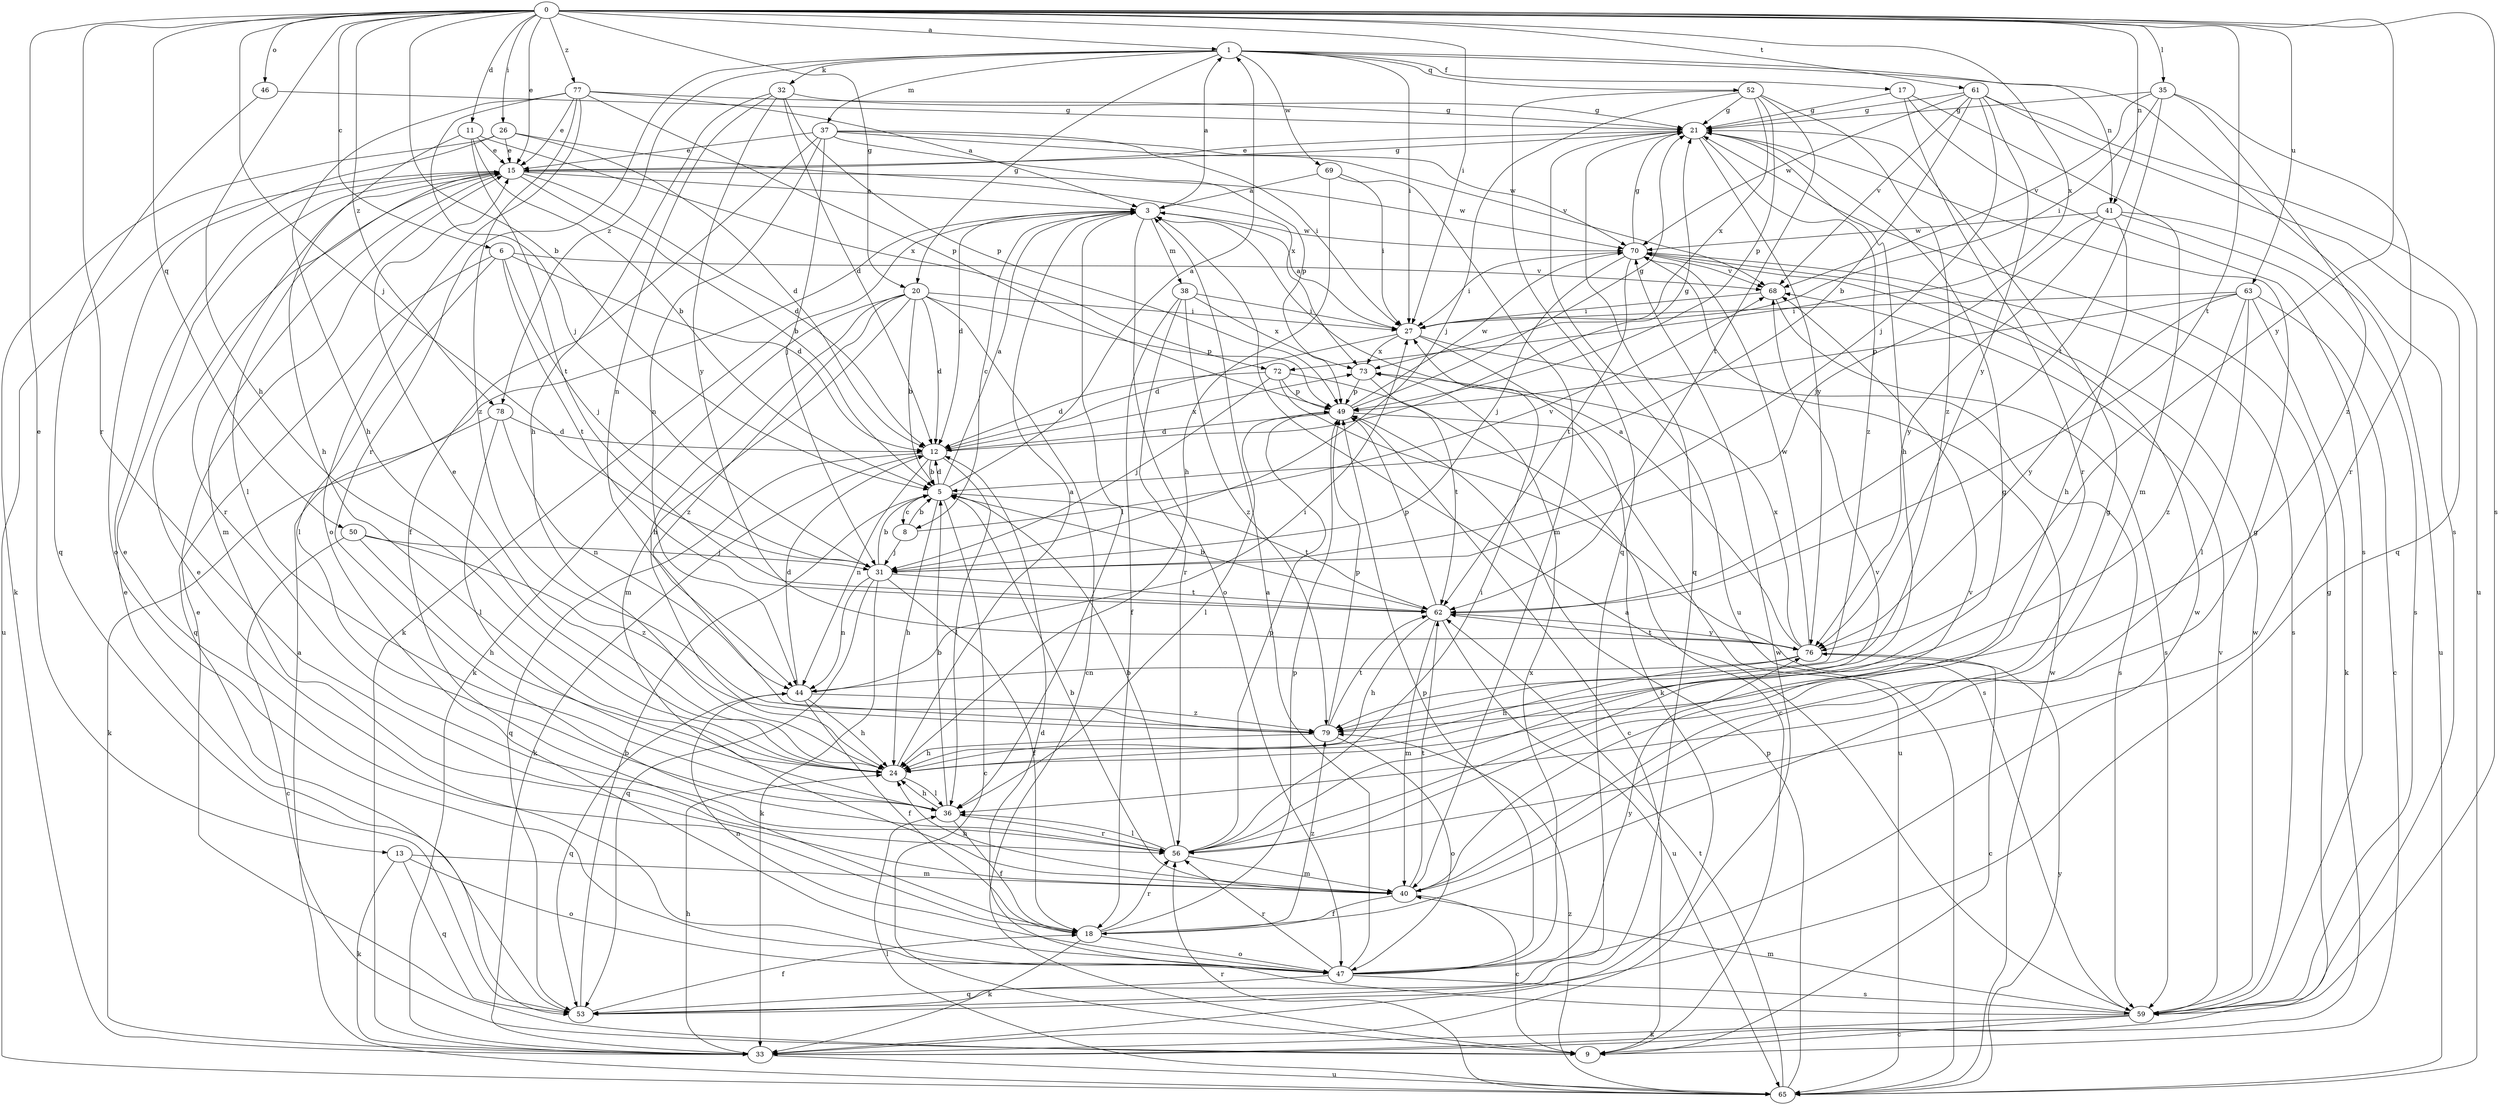 strict digraph  {
0;
1;
3;
5;
6;
8;
9;
11;
12;
13;
15;
17;
18;
20;
21;
24;
26;
27;
31;
32;
33;
35;
36;
37;
38;
40;
41;
44;
46;
47;
49;
50;
52;
53;
56;
59;
61;
62;
63;
65;
68;
69;
70;
72;
73;
76;
77;
78;
79;
0 -> 1  [label=a];
0 -> 5  [label=b];
0 -> 6  [label=c];
0 -> 11  [label=d];
0 -> 13  [label=e];
0 -> 15  [label=e];
0 -> 20  [label=g];
0 -> 24  [label=h];
0 -> 26  [label=i];
0 -> 27  [label=i];
0 -> 31  [label=j];
0 -> 35  [label=l];
0 -> 41  [label=n];
0 -> 46  [label=o];
0 -> 50  [label=q];
0 -> 56  [label=r];
0 -> 59  [label=s];
0 -> 61  [label=t];
0 -> 62  [label=t];
0 -> 63  [label=u];
0 -> 72  [label=x];
0 -> 76  [label=y];
0 -> 77  [label=z];
0 -> 78  [label=z];
1 -> 17  [label=f];
1 -> 20  [label=g];
1 -> 27  [label=i];
1 -> 32  [label=k];
1 -> 37  [label=m];
1 -> 41  [label=n];
1 -> 52  [label=q];
1 -> 56  [label=r];
1 -> 59  [label=s];
1 -> 69  [label=w];
1 -> 78  [label=z];
3 -> 1  [label=a];
3 -> 8  [label=c];
3 -> 12  [label=d];
3 -> 33  [label=k];
3 -> 36  [label=l];
3 -> 38  [label=m];
3 -> 47  [label=o];
3 -> 70  [label=w];
5 -> 1  [label=a];
5 -> 3  [label=a];
5 -> 8  [label=c];
5 -> 9  [label=c];
5 -> 12  [label=d];
5 -> 24  [label=h];
5 -> 62  [label=t];
6 -> 12  [label=d];
6 -> 31  [label=j];
6 -> 36  [label=l];
6 -> 53  [label=q];
6 -> 62  [label=t];
6 -> 68  [label=v];
8 -> 5  [label=b];
8 -> 31  [label=j];
8 -> 68  [label=v];
9 -> 15  [label=e];
11 -> 5  [label=b];
11 -> 15  [label=e];
11 -> 24  [label=h];
11 -> 62  [label=t];
11 -> 72  [label=x];
12 -> 5  [label=b];
12 -> 21  [label=g];
12 -> 33  [label=k];
12 -> 36  [label=l];
12 -> 44  [label=n];
12 -> 53  [label=q];
12 -> 73  [label=x];
13 -> 33  [label=k];
13 -> 40  [label=m];
13 -> 47  [label=o];
13 -> 53  [label=q];
15 -> 3  [label=a];
15 -> 5  [label=b];
15 -> 12  [label=d];
15 -> 21  [label=g];
15 -> 36  [label=l];
15 -> 40  [label=m];
15 -> 56  [label=r];
15 -> 65  [label=u];
15 -> 70  [label=w];
17 -> 21  [label=g];
17 -> 40  [label=m];
17 -> 56  [label=r];
17 -> 59  [label=s];
18 -> 15  [label=e];
18 -> 21  [label=g];
18 -> 33  [label=k];
18 -> 47  [label=o];
18 -> 49  [label=p];
18 -> 56  [label=r];
18 -> 79  [label=z];
20 -> 5  [label=b];
20 -> 9  [label=c];
20 -> 12  [label=d];
20 -> 24  [label=h];
20 -> 27  [label=i];
20 -> 33  [label=k];
20 -> 40  [label=m];
20 -> 49  [label=p];
20 -> 79  [label=z];
21 -> 15  [label=e];
21 -> 24  [label=h];
21 -> 53  [label=q];
21 -> 65  [label=u];
21 -> 76  [label=y];
21 -> 79  [label=z];
24 -> 3  [label=a];
24 -> 15  [label=e];
24 -> 36  [label=l];
26 -> 12  [label=d];
26 -> 15  [label=e];
26 -> 33  [label=k];
26 -> 47  [label=o];
26 -> 73  [label=x];
27 -> 3  [label=a];
27 -> 12  [label=d];
27 -> 33  [label=k];
27 -> 59  [label=s];
27 -> 73  [label=x];
31 -> 5  [label=b];
31 -> 18  [label=f];
31 -> 33  [label=k];
31 -> 44  [label=n];
31 -> 53  [label=q];
31 -> 62  [label=t];
32 -> 12  [label=d];
32 -> 21  [label=g];
32 -> 24  [label=h];
32 -> 44  [label=n];
32 -> 49  [label=p];
32 -> 76  [label=y];
33 -> 21  [label=g];
33 -> 24  [label=h];
33 -> 65  [label=u];
33 -> 70  [label=w];
35 -> 21  [label=g];
35 -> 27  [label=i];
35 -> 56  [label=r];
35 -> 62  [label=t];
35 -> 68  [label=v];
35 -> 79  [label=z];
36 -> 5  [label=b];
36 -> 18  [label=f];
36 -> 24  [label=h];
36 -> 56  [label=r];
37 -> 15  [label=e];
37 -> 18  [label=f];
37 -> 27  [label=i];
37 -> 31  [label=j];
37 -> 44  [label=n];
37 -> 49  [label=p];
37 -> 68  [label=v];
37 -> 70  [label=w];
38 -> 18  [label=f];
38 -> 27  [label=i];
38 -> 56  [label=r];
38 -> 73  [label=x];
38 -> 79  [label=z];
40 -> 5  [label=b];
40 -> 9  [label=c];
40 -> 18  [label=f];
40 -> 21  [label=g];
40 -> 24  [label=h];
40 -> 62  [label=t];
40 -> 68  [label=v];
41 -> 24  [label=h];
41 -> 31  [label=j];
41 -> 59  [label=s];
41 -> 65  [label=u];
41 -> 70  [label=w];
41 -> 76  [label=y];
44 -> 12  [label=d];
44 -> 18  [label=f];
44 -> 24  [label=h];
44 -> 27  [label=i];
44 -> 53  [label=q];
44 -> 79  [label=z];
46 -> 21  [label=g];
46 -> 53  [label=q];
47 -> 3  [label=a];
47 -> 15  [label=e];
47 -> 44  [label=n];
47 -> 49  [label=p];
47 -> 53  [label=q];
47 -> 56  [label=r];
47 -> 59  [label=s];
47 -> 70  [label=w];
47 -> 73  [label=x];
47 -> 76  [label=y];
49 -> 9  [label=c];
49 -> 12  [label=d];
49 -> 21  [label=g];
49 -> 36  [label=l];
49 -> 65  [label=u];
49 -> 70  [label=w];
50 -> 9  [label=c];
50 -> 24  [label=h];
50 -> 31  [label=j];
50 -> 79  [label=z];
52 -> 21  [label=g];
52 -> 31  [label=j];
52 -> 49  [label=p];
52 -> 53  [label=q];
52 -> 62  [label=t];
52 -> 73  [label=x];
52 -> 79  [label=z];
53 -> 5  [label=b];
53 -> 15  [label=e];
53 -> 18  [label=f];
56 -> 5  [label=b];
56 -> 21  [label=g];
56 -> 27  [label=i];
56 -> 36  [label=l];
56 -> 40  [label=m];
56 -> 49  [label=p];
56 -> 68  [label=v];
59 -> 3  [label=a];
59 -> 9  [label=c];
59 -> 12  [label=d];
59 -> 33  [label=k];
59 -> 40  [label=m];
59 -> 68  [label=v];
59 -> 70  [label=w];
61 -> 5  [label=b];
61 -> 21  [label=g];
61 -> 31  [label=j];
61 -> 53  [label=q];
61 -> 65  [label=u];
61 -> 68  [label=v];
61 -> 70  [label=w];
61 -> 76  [label=y];
62 -> 5  [label=b];
62 -> 24  [label=h];
62 -> 40  [label=m];
62 -> 49  [label=p];
62 -> 65  [label=u];
62 -> 76  [label=y];
63 -> 9  [label=c];
63 -> 27  [label=i];
63 -> 33  [label=k];
63 -> 36  [label=l];
63 -> 49  [label=p];
63 -> 76  [label=y];
63 -> 79  [label=z];
65 -> 3  [label=a];
65 -> 36  [label=l];
65 -> 49  [label=p];
65 -> 56  [label=r];
65 -> 62  [label=t];
65 -> 70  [label=w];
65 -> 76  [label=y];
65 -> 79  [label=z];
68 -> 27  [label=i];
68 -> 59  [label=s];
69 -> 3  [label=a];
69 -> 24  [label=h];
69 -> 27  [label=i];
69 -> 40  [label=m];
70 -> 21  [label=g];
70 -> 27  [label=i];
70 -> 31  [label=j];
70 -> 59  [label=s];
70 -> 62  [label=t];
70 -> 68  [label=v];
72 -> 9  [label=c];
72 -> 12  [label=d];
72 -> 31  [label=j];
72 -> 49  [label=p];
72 -> 59  [label=s];
73 -> 49  [label=p];
73 -> 62  [label=t];
76 -> 3  [label=a];
76 -> 9  [label=c];
76 -> 24  [label=h];
76 -> 44  [label=n];
76 -> 62  [label=t];
76 -> 70  [label=w];
76 -> 73  [label=x];
77 -> 3  [label=a];
77 -> 15  [label=e];
77 -> 21  [label=g];
77 -> 24  [label=h];
77 -> 31  [label=j];
77 -> 47  [label=o];
77 -> 49  [label=p];
77 -> 79  [label=z];
78 -> 12  [label=d];
78 -> 33  [label=k];
78 -> 36  [label=l];
78 -> 44  [label=n];
79 -> 24  [label=h];
79 -> 47  [label=o];
79 -> 49  [label=p];
79 -> 62  [label=t];
}
